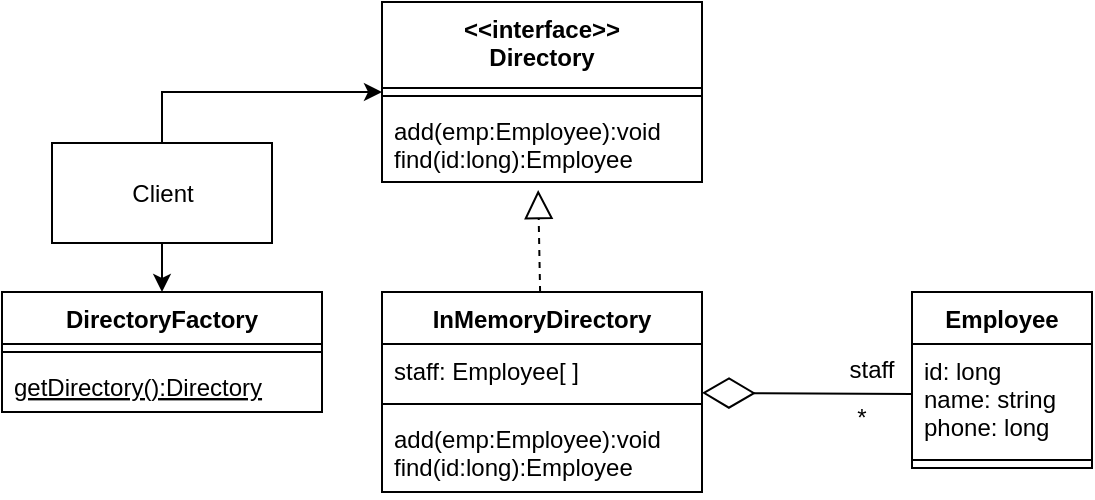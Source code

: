 <mxfile version="10.6.3" type="device"><diagram id="uU4CgTh64FTBM2Gx6syL" name="Page-1"><mxGraphModel dx="611" dy="-672" grid="1" gridSize="10" guides="1" tooltips="1" connect="1" arrows="1" fold="1" page="1" pageScale="1" pageWidth="850" pageHeight="1100" math="0" shadow="0"><root><mxCell id="0"/><mxCell id="1" parent="0"/><mxCell id="E8GeSgEweOOIgE_DFvPY-1" value="&lt;&lt;interface&gt;&gt;&#xA;Directory" style="swimlane;fontStyle=1;align=center;verticalAlign=top;childLayout=stackLayout;horizontal=1;startSize=43;horizontalStack=0;resizeParent=1;resizeParentMax=0;resizeLast=0;collapsible=1;marginBottom=0;" vertex="1" parent="1"><mxGeometry x="210" y="1147" width="160" height="90" as="geometry"/></mxCell><mxCell id="E8GeSgEweOOIgE_DFvPY-2" value="" style="line;strokeWidth=1;fillColor=none;align=left;verticalAlign=middle;spacingTop=-1;spacingLeft=3;spacingRight=3;rotatable=0;labelPosition=right;points=[];portConstraint=eastwest;" vertex="1" parent="E8GeSgEweOOIgE_DFvPY-1"><mxGeometry y="43" width="160" height="8" as="geometry"/></mxCell><mxCell id="E8GeSgEweOOIgE_DFvPY-3" value="add(emp:Employee):void&#xA;find(id:long):Employee" style="text;strokeColor=none;fillColor=none;align=left;verticalAlign=top;spacingLeft=4;spacingRight=4;overflow=hidden;rotatable=0;points=[[0,0.5],[1,0.5]];portConstraint=eastwest;" vertex="1" parent="E8GeSgEweOOIgE_DFvPY-1"><mxGeometry y="51" width="160" height="39" as="geometry"/></mxCell><mxCell id="E8GeSgEweOOIgE_DFvPY-4" value="InMemoryDirectory" style="swimlane;fontStyle=1;align=center;verticalAlign=top;childLayout=stackLayout;horizontal=1;startSize=26;horizontalStack=0;resizeParent=1;resizeParentMax=0;resizeLast=0;collapsible=1;marginBottom=0;" vertex="1" parent="1"><mxGeometry x="210" y="1292" width="160" height="100" as="geometry"/></mxCell><mxCell id="E8GeSgEweOOIgE_DFvPY-5" value="staff: Employee[ ]" style="text;strokeColor=none;fillColor=none;align=left;verticalAlign=top;spacingLeft=4;spacingRight=4;overflow=hidden;rotatable=0;points=[[0,0.5],[1,0.5]];portConstraint=eastwest;" vertex="1" parent="E8GeSgEweOOIgE_DFvPY-4"><mxGeometry y="26" width="160" height="26" as="geometry"/></mxCell><mxCell id="E8GeSgEweOOIgE_DFvPY-6" value="" style="line;strokeWidth=1;fillColor=none;align=left;verticalAlign=middle;spacingTop=-1;spacingLeft=3;spacingRight=3;rotatable=0;labelPosition=right;points=[];portConstraint=eastwest;" vertex="1" parent="E8GeSgEweOOIgE_DFvPY-4"><mxGeometry y="52" width="160" height="8" as="geometry"/></mxCell><mxCell id="E8GeSgEweOOIgE_DFvPY-7" value="add(emp:Employee):void&#xA;find(id:long):Employee&#xA;" style="text;strokeColor=none;fillColor=none;align=left;verticalAlign=top;spacingLeft=4;spacingRight=4;overflow=hidden;rotatable=0;points=[[0,0.5],[1,0.5]];portConstraint=eastwest;" vertex="1" parent="E8GeSgEweOOIgE_DFvPY-4"><mxGeometry y="60" width="160" height="40" as="geometry"/></mxCell><mxCell id="E8GeSgEweOOIgE_DFvPY-8" value="" style="endArrow=block;dashed=1;endFill=0;endSize=12;html=1;entryX=0.488;entryY=1.103;entryDx=0;entryDy=0;entryPerimeter=0;" edge="1" parent="1" source="E8GeSgEweOOIgE_DFvPY-4" target="E8GeSgEweOOIgE_DFvPY-3"><mxGeometry width="160" relative="1" as="geometry"><mxPoint x="200" y="1413" as="sourcePoint"/><mxPoint x="360" y="1413" as="targetPoint"/></mxGeometry></mxCell><mxCell id="E8GeSgEweOOIgE_DFvPY-9" value="DirectoryFactory" style="swimlane;fontStyle=1;align=center;verticalAlign=top;childLayout=stackLayout;horizontal=1;startSize=26;horizontalStack=0;resizeParent=1;resizeParentMax=0;resizeLast=0;collapsible=1;marginBottom=0;" vertex="1" parent="1"><mxGeometry x="20" y="1292" width="160" height="60" as="geometry"/></mxCell><mxCell id="E8GeSgEweOOIgE_DFvPY-10" value="" style="line;strokeWidth=1;fillColor=none;align=left;verticalAlign=middle;spacingTop=-1;spacingLeft=3;spacingRight=3;rotatable=0;labelPosition=right;points=[];portConstraint=eastwest;" vertex="1" parent="E8GeSgEweOOIgE_DFvPY-9"><mxGeometry y="26" width="160" height="8" as="geometry"/></mxCell><mxCell id="E8GeSgEweOOIgE_DFvPY-11" value="getDirectory():Directory" style="text;strokeColor=none;fillColor=none;align=left;verticalAlign=top;spacingLeft=4;spacingRight=4;overflow=hidden;rotatable=0;points=[[0,0.5],[1,0.5]];portConstraint=eastwest;fontStyle=4" vertex="1" parent="E8GeSgEweOOIgE_DFvPY-9"><mxGeometry y="34" width="160" height="26" as="geometry"/></mxCell><mxCell id="E8GeSgEweOOIgE_DFvPY-12" value="Employee" style="swimlane;fontStyle=1;align=center;verticalAlign=top;childLayout=stackLayout;horizontal=1;startSize=26;horizontalStack=0;resizeParent=1;resizeParentMax=0;resizeLast=0;collapsible=1;marginBottom=0;" vertex="1" parent="1"><mxGeometry x="475" y="1292" width="90" height="88" as="geometry"/></mxCell><mxCell id="E8GeSgEweOOIgE_DFvPY-13" value="id: long&#xA;name: string&#xA;phone: long&#xA;" style="text;strokeColor=none;fillColor=none;align=left;verticalAlign=top;spacingLeft=4;spacingRight=4;overflow=hidden;rotatable=0;points=[[0,0.5],[1,0.5]];portConstraint=eastwest;" vertex="1" parent="E8GeSgEweOOIgE_DFvPY-12"><mxGeometry y="26" width="90" height="54" as="geometry"/></mxCell><mxCell id="E8GeSgEweOOIgE_DFvPY-14" value="" style="line;strokeWidth=1;fillColor=none;align=left;verticalAlign=middle;spacingTop=-1;spacingLeft=3;spacingRight=3;rotatable=0;labelPosition=right;points=[];portConstraint=eastwest;" vertex="1" parent="E8GeSgEweOOIgE_DFvPY-12"><mxGeometry y="80" width="90" height="8" as="geometry"/></mxCell><mxCell id="E8GeSgEweOOIgE_DFvPY-15" value="" style="endArrow=diamondThin;endFill=0;endSize=24;html=1;" edge="1" parent="1" target="E8GeSgEweOOIgE_DFvPY-4"><mxGeometry width="160" relative="1" as="geometry"><mxPoint x="475" y="1343" as="sourcePoint"/><mxPoint x="360" y="1443" as="targetPoint"/></mxGeometry></mxCell><mxCell id="E8GeSgEweOOIgE_DFvPY-16" style="edgeStyle=orthogonalEdgeStyle;rounded=0;orthogonalLoop=1;jettySize=auto;html=1;entryX=0.5;entryY=0;entryDx=0;entryDy=0;" edge="1" parent="1" source="E8GeSgEweOOIgE_DFvPY-18" target="E8GeSgEweOOIgE_DFvPY-9"><mxGeometry relative="1" as="geometry"/></mxCell><mxCell id="E8GeSgEweOOIgE_DFvPY-17" style="edgeStyle=orthogonalEdgeStyle;rounded=0;orthogonalLoop=1;jettySize=auto;html=1;entryX=0;entryY=0.5;entryDx=0;entryDy=0;" edge="1" parent="1" source="E8GeSgEweOOIgE_DFvPY-18" target="E8GeSgEweOOIgE_DFvPY-1"><mxGeometry relative="1" as="geometry"><Array as="points"><mxPoint x="100" y="1192"/></Array></mxGeometry></mxCell><mxCell id="E8GeSgEweOOIgE_DFvPY-18" value="Client" style="html=1;" vertex="1" parent="1"><mxGeometry x="45" y="1217.5" width="110" height="50" as="geometry"/></mxCell><mxCell id="E8GeSgEweOOIgE_DFvPY-19" value="staff" style="text;html=1;strokeColor=none;fillColor=none;align=center;verticalAlign=middle;whiteSpace=wrap;rounded=0;" vertex="1" parent="1"><mxGeometry x="435" y="1321" width="40" height="20" as="geometry"/></mxCell><mxCell id="E8GeSgEweOOIgE_DFvPY-20" value="*" style="text;html=1;strokeColor=none;fillColor=none;align=center;verticalAlign=middle;whiteSpace=wrap;rounded=0;" vertex="1" parent="1"><mxGeometry x="430" y="1345" width="40" height="20" as="geometry"/></mxCell></root></mxGraphModel></diagram></mxfile>